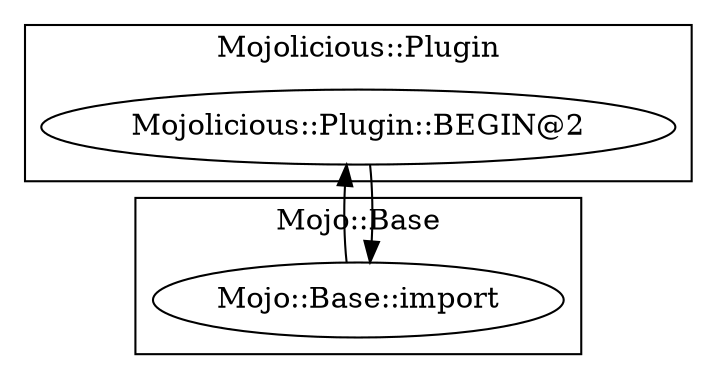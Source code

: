 digraph {
graph [overlap=false]
subgraph cluster_Mojolicious_Plugin {
	label="Mojolicious::Plugin";
	"Mojolicious::Plugin::BEGIN@2";
}
subgraph cluster_Mojo_Base {
	label="Mojo::Base";
	"Mojo::Base::import";
}
"Mojo::Base::import" -> "Mojolicious::Plugin::BEGIN@2";
"Mojolicious::Plugin::BEGIN@2" -> "Mojo::Base::import";
}
